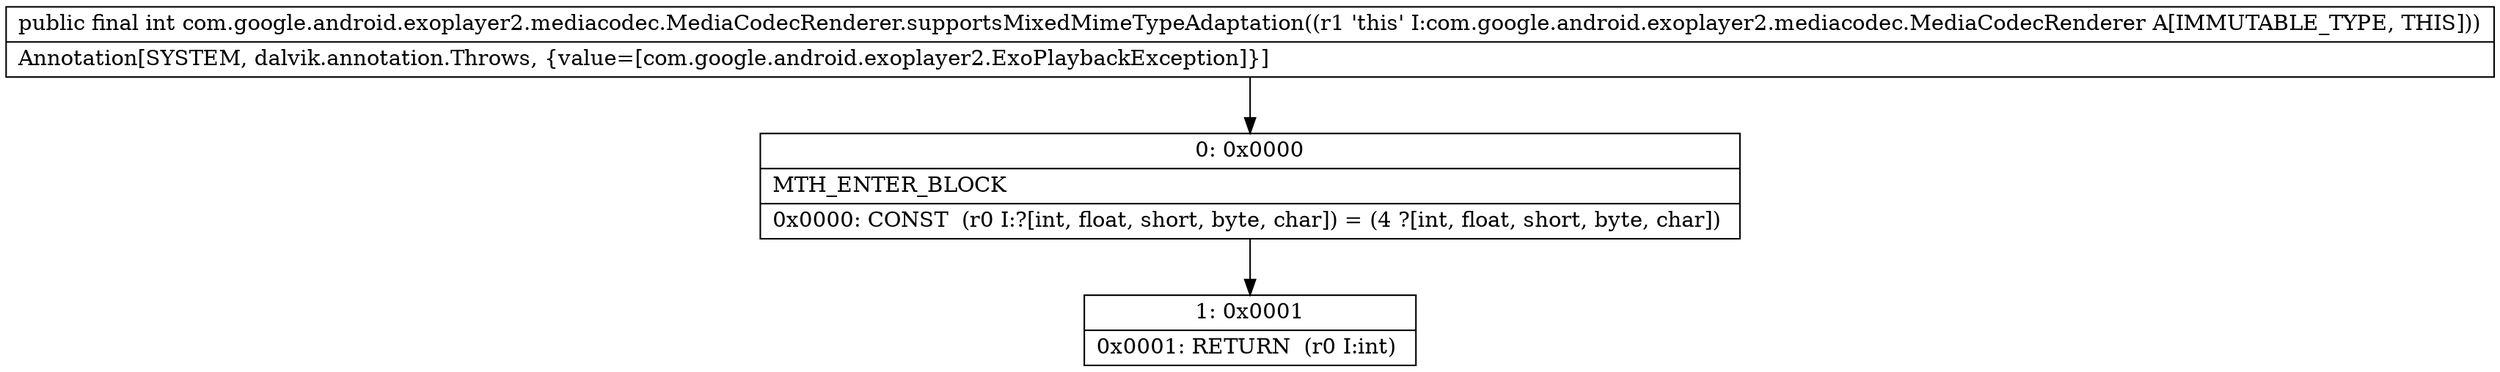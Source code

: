 digraph "CFG forcom.google.android.exoplayer2.mediacodec.MediaCodecRenderer.supportsMixedMimeTypeAdaptation()I" {
Node_0 [shape=record,label="{0\:\ 0x0000|MTH_ENTER_BLOCK\l|0x0000: CONST  (r0 I:?[int, float, short, byte, char]) = (4 ?[int, float, short, byte, char]) \l}"];
Node_1 [shape=record,label="{1\:\ 0x0001|0x0001: RETURN  (r0 I:int) \l}"];
MethodNode[shape=record,label="{public final int com.google.android.exoplayer2.mediacodec.MediaCodecRenderer.supportsMixedMimeTypeAdaptation((r1 'this' I:com.google.android.exoplayer2.mediacodec.MediaCodecRenderer A[IMMUTABLE_TYPE, THIS]))  | Annotation[SYSTEM, dalvik.annotation.Throws, \{value=[com.google.android.exoplayer2.ExoPlaybackException]\}]\l}"];
MethodNode -> Node_0;
Node_0 -> Node_1;
}

